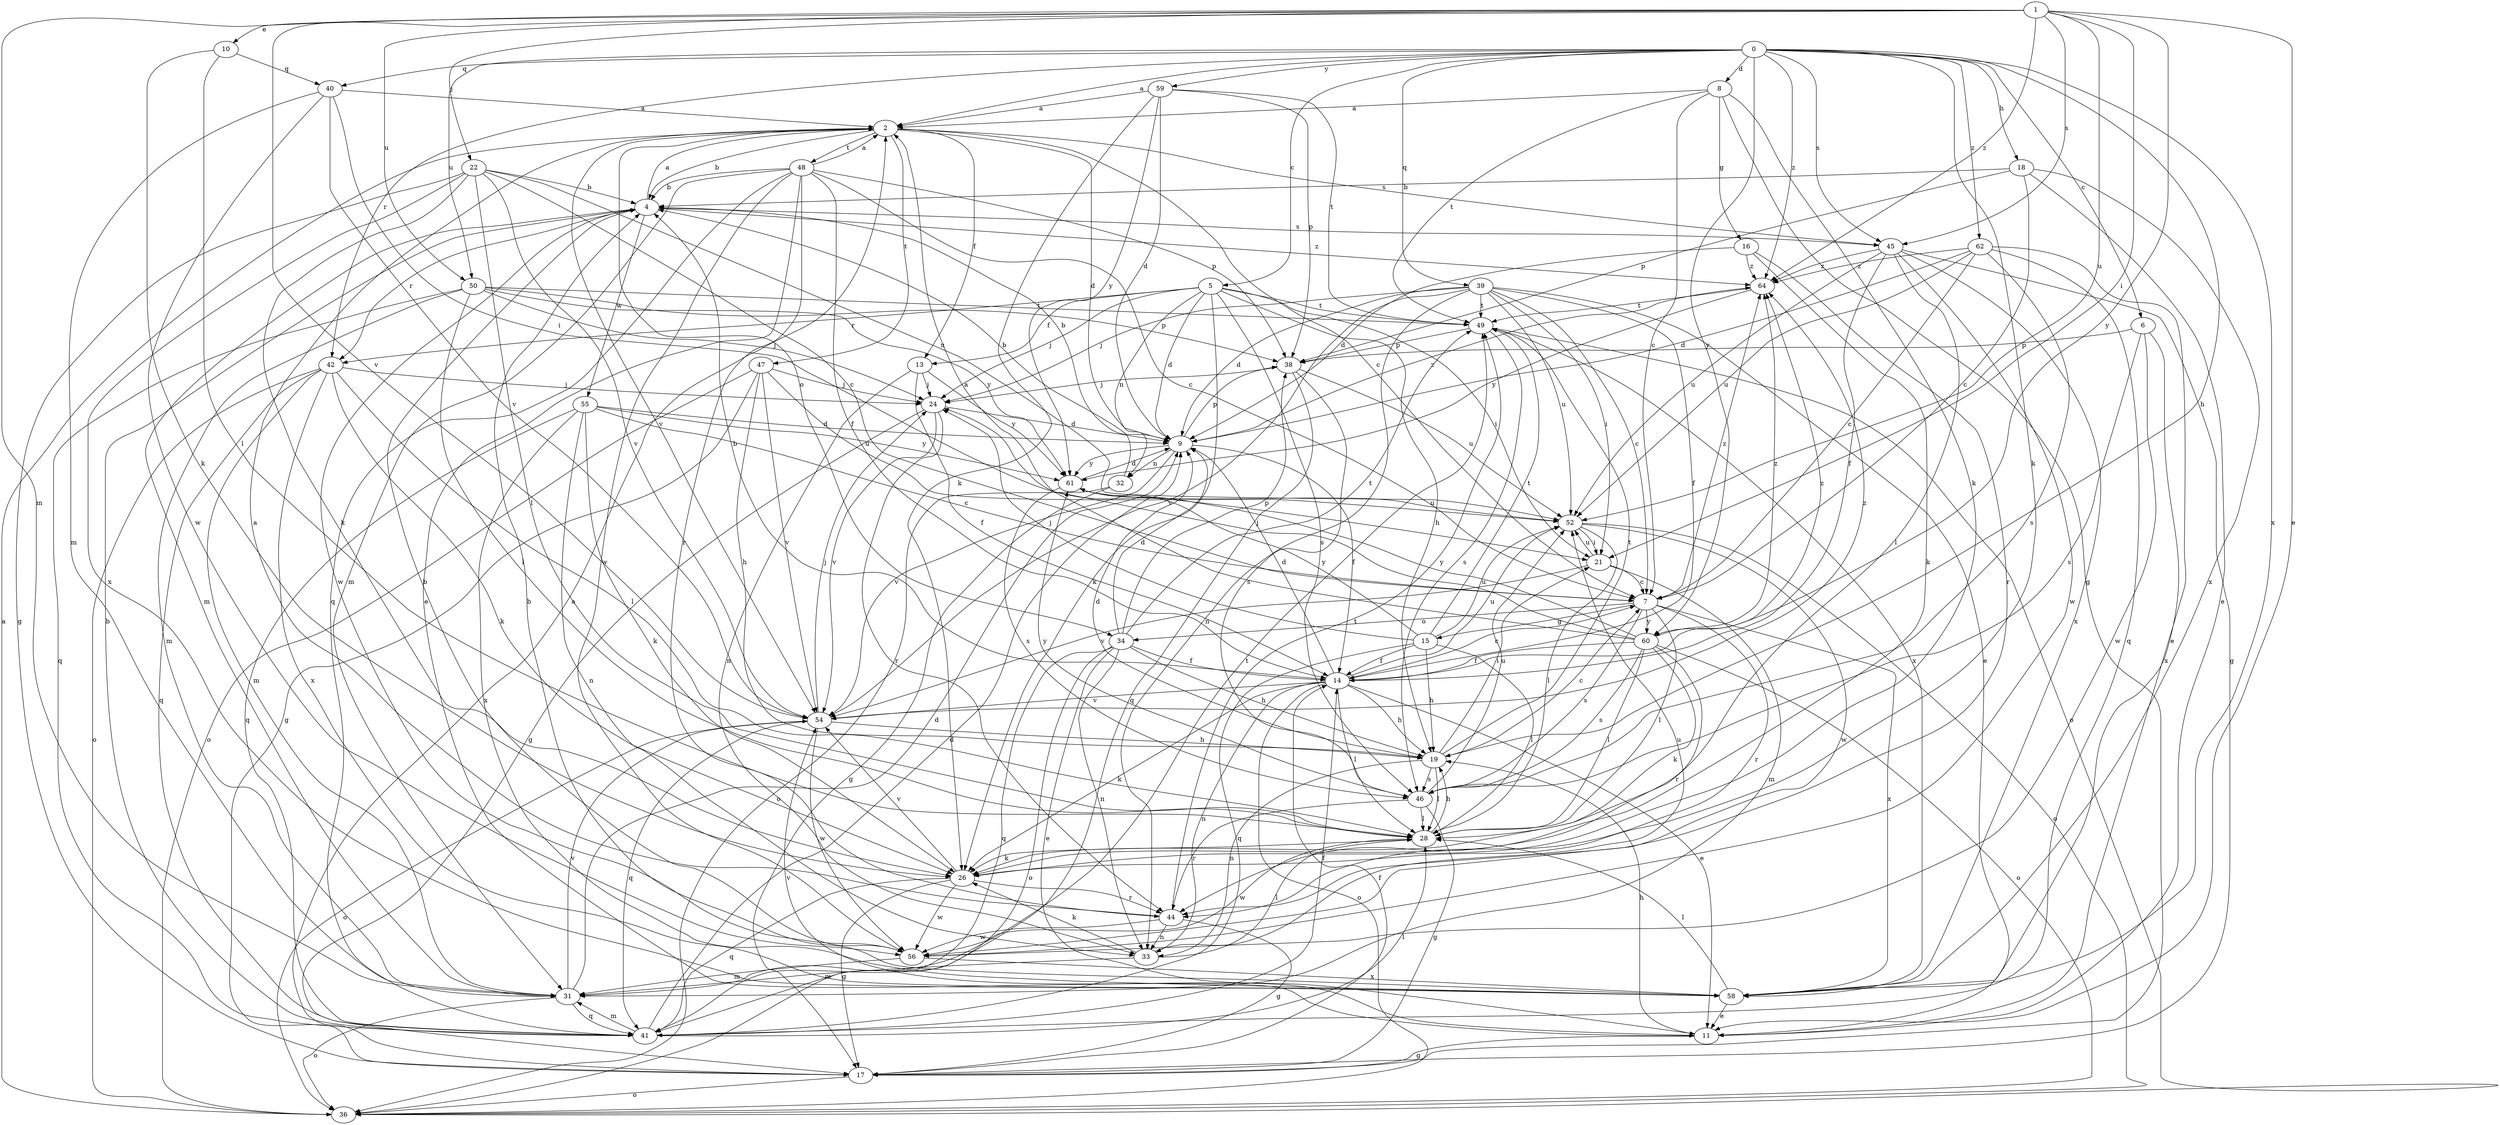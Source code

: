 strict digraph  {
0;
1;
2;
4;
5;
6;
7;
8;
9;
10;
11;
13;
14;
15;
16;
17;
18;
19;
21;
22;
24;
26;
28;
31;
32;
33;
34;
36;
38;
39;
40;
41;
42;
44;
45;
46;
47;
48;
49;
50;
52;
54;
55;
56;
58;
59;
60;
61;
62;
64;
0 -> 2  [label=a];
0 -> 5  [label=c];
0 -> 6  [label=c];
0 -> 8  [label=d];
0 -> 18  [label=h];
0 -> 19  [label=h];
0 -> 26  [label=k];
0 -> 39  [label=q];
0 -> 40  [label=q];
0 -> 42  [label=r];
0 -> 45  [label=s];
0 -> 50  [label=u];
0 -> 58  [label=x];
0 -> 59  [label=y];
0 -> 60  [label=y];
0 -> 62  [label=z];
0 -> 64  [label=z];
1 -> 10  [label=e];
1 -> 11  [label=e];
1 -> 21  [label=i];
1 -> 22  [label=j];
1 -> 31  [label=m];
1 -> 45  [label=s];
1 -> 50  [label=u];
1 -> 52  [label=u];
1 -> 54  [label=v];
1 -> 60  [label=y];
1 -> 64  [label=z];
2 -> 4  [label=b];
2 -> 7  [label=c];
2 -> 9  [label=d];
2 -> 13  [label=f];
2 -> 34  [label=o];
2 -> 45  [label=s];
2 -> 47  [label=t];
2 -> 48  [label=t];
2 -> 54  [label=v];
4 -> 2  [label=a];
4 -> 31  [label=m];
4 -> 42  [label=r];
4 -> 45  [label=s];
4 -> 55  [label=w];
4 -> 56  [label=w];
4 -> 64  [label=z];
5 -> 9  [label=d];
5 -> 13  [label=f];
5 -> 19  [label=h];
5 -> 21  [label=i];
5 -> 24  [label=j];
5 -> 26  [label=k];
5 -> 32  [label=n];
5 -> 42  [label=r];
5 -> 46  [label=s];
5 -> 49  [label=t];
6 -> 38  [label=p];
6 -> 46  [label=s];
6 -> 56  [label=w];
6 -> 58  [label=x];
7 -> 15  [label=g];
7 -> 28  [label=l];
7 -> 34  [label=o];
7 -> 44  [label=r];
7 -> 46  [label=s];
7 -> 58  [label=x];
7 -> 60  [label=y];
7 -> 64  [label=z];
8 -> 2  [label=a];
8 -> 7  [label=c];
8 -> 16  [label=g];
8 -> 17  [label=g];
8 -> 26  [label=k];
8 -> 49  [label=t];
9 -> 4  [label=b];
9 -> 14  [label=f];
9 -> 32  [label=n];
9 -> 38  [label=p];
9 -> 54  [label=v];
9 -> 61  [label=y];
9 -> 64  [label=z];
10 -> 26  [label=k];
10 -> 28  [label=l];
10 -> 40  [label=q];
11 -> 17  [label=g];
11 -> 19  [label=h];
11 -> 54  [label=v];
13 -> 14  [label=f];
13 -> 24  [label=j];
13 -> 33  [label=n];
13 -> 61  [label=y];
14 -> 4  [label=b];
14 -> 7  [label=c];
14 -> 9  [label=d];
14 -> 11  [label=e];
14 -> 19  [label=h];
14 -> 26  [label=k];
14 -> 28  [label=l];
14 -> 33  [label=n];
14 -> 36  [label=o];
14 -> 52  [label=u];
14 -> 54  [label=v];
14 -> 64  [label=z];
15 -> 14  [label=f];
15 -> 19  [label=h];
15 -> 24  [label=j];
15 -> 28  [label=l];
15 -> 41  [label=q];
15 -> 49  [label=t];
15 -> 52  [label=u];
15 -> 61  [label=y];
16 -> 9  [label=d];
16 -> 26  [label=k];
16 -> 44  [label=r];
16 -> 64  [label=z];
17 -> 2  [label=a];
17 -> 14  [label=f];
17 -> 36  [label=o];
18 -> 4  [label=b];
18 -> 7  [label=c];
18 -> 11  [label=e];
18 -> 38  [label=p];
18 -> 58  [label=x];
19 -> 7  [label=c];
19 -> 9  [label=d];
19 -> 21  [label=i];
19 -> 28  [label=l];
19 -> 33  [label=n];
19 -> 46  [label=s];
19 -> 49  [label=t];
21 -> 7  [label=c];
21 -> 31  [label=m];
21 -> 52  [label=u];
21 -> 54  [label=v];
22 -> 4  [label=b];
22 -> 7  [label=c];
22 -> 17  [label=g];
22 -> 26  [label=k];
22 -> 28  [label=l];
22 -> 52  [label=u];
22 -> 54  [label=v];
22 -> 58  [label=x];
24 -> 9  [label=d];
24 -> 17  [label=g];
24 -> 44  [label=r];
24 -> 54  [label=v];
26 -> 17  [label=g];
26 -> 41  [label=q];
26 -> 44  [label=r];
26 -> 54  [label=v];
26 -> 56  [label=w];
28 -> 19  [label=h];
28 -> 26  [label=k];
28 -> 56  [label=w];
31 -> 9  [label=d];
31 -> 36  [label=o];
31 -> 41  [label=q];
31 -> 49  [label=t];
31 -> 54  [label=v];
32 -> 4  [label=b];
32 -> 17  [label=g];
32 -> 36  [label=o];
33 -> 26  [label=k];
33 -> 28  [label=l];
33 -> 31  [label=m];
33 -> 52  [label=u];
34 -> 9  [label=d];
34 -> 11  [label=e];
34 -> 14  [label=f];
34 -> 19  [label=h];
34 -> 33  [label=n];
34 -> 36  [label=o];
34 -> 38  [label=p];
34 -> 41  [label=q];
34 -> 49  [label=t];
36 -> 2  [label=a];
38 -> 24  [label=j];
38 -> 41  [label=q];
38 -> 46  [label=s];
38 -> 52  [label=u];
39 -> 7  [label=c];
39 -> 9  [label=d];
39 -> 11  [label=e];
39 -> 14  [label=f];
39 -> 21  [label=i];
39 -> 24  [label=j];
39 -> 33  [label=n];
39 -> 49  [label=t];
39 -> 52  [label=u];
39 -> 54  [label=v];
40 -> 2  [label=a];
40 -> 21  [label=i];
40 -> 31  [label=m];
40 -> 54  [label=v];
40 -> 56  [label=w];
41 -> 4  [label=b];
41 -> 9  [label=d];
41 -> 14  [label=f];
41 -> 28  [label=l];
41 -> 31  [label=m];
42 -> 24  [label=j];
42 -> 26  [label=k];
42 -> 28  [label=l];
42 -> 31  [label=m];
42 -> 36  [label=o];
42 -> 41  [label=q];
42 -> 58  [label=x];
44 -> 2  [label=a];
44 -> 17  [label=g];
44 -> 33  [label=n];
44 -> 49  [label=t];
44 -> 56  [label=w];
45 -> 14  [label=f];
45 -> 17  [label=g];
45 -> 28  [label=l];
45 -> 52  [label=u];
45 -> 56  [label=w];
45 -> 58  [label=x];
45 -> 64  [label=z];
46 -> 17  [label=g];
46 -> 28  [label=l];
46 -> 44  [label=r];
46 -> 52  [label=u];
46 -> 61  [label=y];
47 -> 17  [label=g];
47 -> 19  [label=h];
47 -> 24  [label=j];
47 -> 36  [label=o];
47 -> 52  [label=u];
47 -> 54  [label=v];
48 -> 2  [label=a];
48 -> 4  [label=b];
48 -> 7  [label=c];
48 -> 11  [label=e];
48 -> 14  [label=f];
48 -> 31  [label=m];
48 -> 38  [label=p];
48 -> 41  [label=q];
48 -> 44  [label=r];
48 -> 56  [label=w];
49 -> 36  [label=o];
49 -> 38  [label=p];
49 -> 46  [label=s];
49 -> 58  [label=x];
50 -> 24  [label=j];
50 -> 28  [label=l];
50 -> 31  [label=m];
50 -> 38  [label=p];
50 -> 41  [label=q];
50 -> 49  [label=t];
50 -> 61  [label=y];
52 -> 21  [label=i];
52 -> 28  [label=l];
52 -> 36  [label=o];
52 -> 56  [label=w];
54 -> 19  [label=h];
54 -> 24  [label=j];
54 -> 36  [label=o];
54 -> 41  [label=q];
54 -> 56  [label=w];
54 -> 64  [label=z];
55 -> 7  [label=c];
55 -> 9  [label=d];
55 -> 26  [label=k];
55 -> 33  [label=n];
55 -> 41  [label=q];
55 -> 58  [label=x];
55 -> 61  [label=y];
56 -> 4  [label=b];
56 -> 31  [label=m];
56 -> 58  [label=x];
58 -> 4  [label=b];
58 -> 11  [label=e];
58 -> 28  [label=l];
59 -> 2  [label=a];
59 -> 9  [label=d];
59 -> 26  [label=k];
59 -> 38  [label=p];
59 -> 49  [label=t];
59 -> 61  [label=y];
60 -> 2  [label=a];
60 -> 14  [label=f];
60 -> 24  [label=j];
60 -> 26  [label=k];
60 -> 28  [label=l];
60 -> 36  [label=o];
60 -> 44  [label=r];
60 -> 46  [label=s];
60 -> 61  [label=y];
60 -> 64  [label=z];
61 -> 9  [label=d];
61 -> 46  [label=s];
61 -> 52  [label=u];
62 -> 7  [label=c];
62 -> 9  [label=d];
62 -> 11  [label=e];
62 -> 41  [label=q];
62 -> 46  [label=s];
62 -> 52  [label=u];
62 -> 64  [label=z];
64 -> 49  [label=t];
64 -> 61  [label=y];
}
